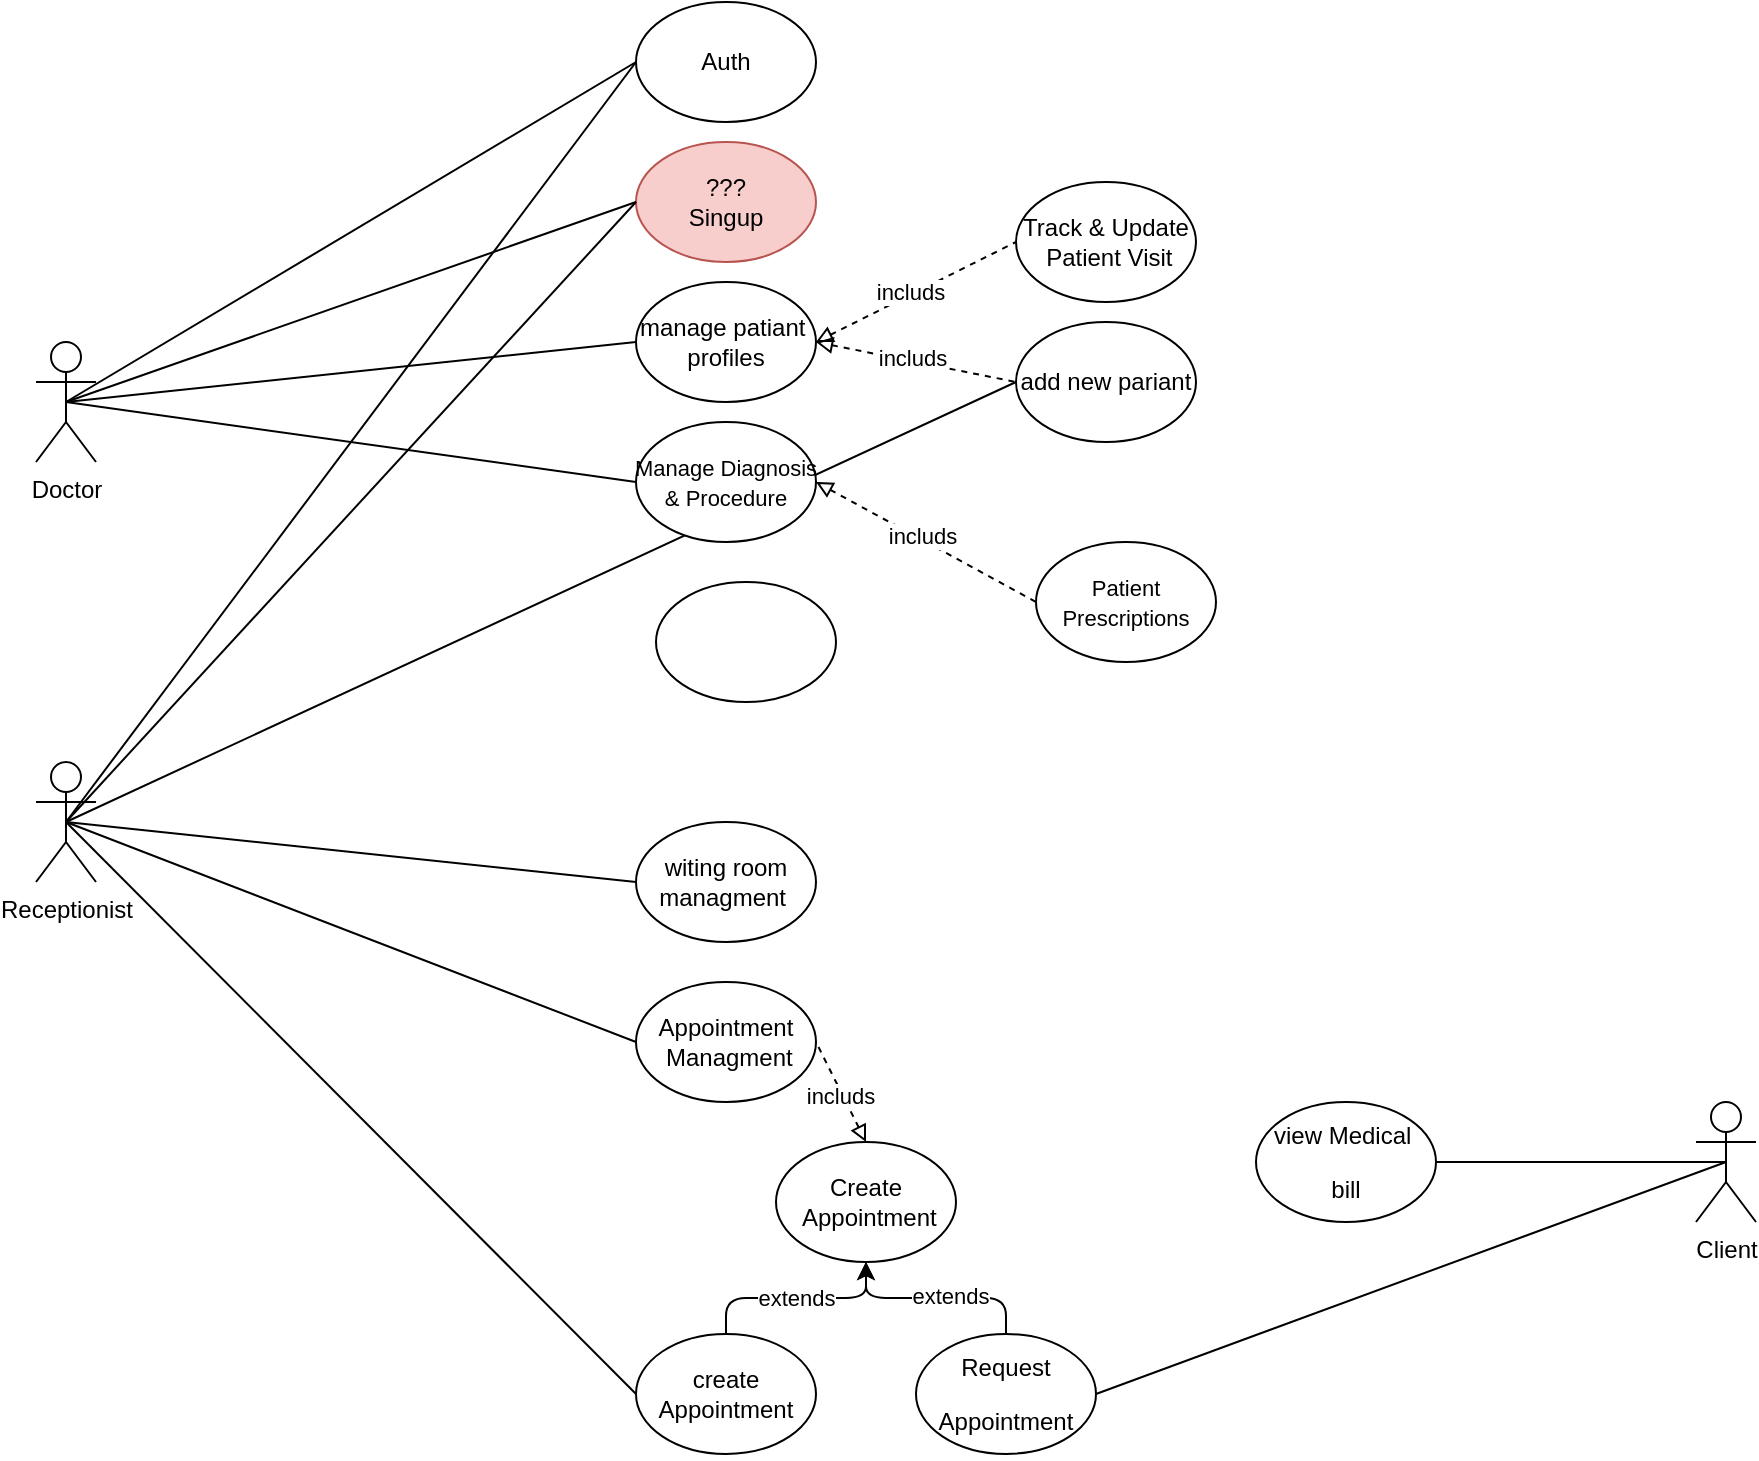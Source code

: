 <mxfile version="26.0.4">
  <diagram name="Page-1" id="eCXDCtoOADZkRkpfSewi">
    <mxGraphModel dx="1018" dy="505" grid="1" gridSize="10" guides="1" tooltips="1" connect="1" arrows="1" fold="1" page="1" pageScale="1" pageWidth="4681" pageHeight="3300" math="0" shadow="0">
      <root>
        <mxCell id="0" />
        <mxCell id="1" parent="0" />
        <mxCell id="BXB8UgXBpc2WrxSVJNMK-1" value="Doctor" style="shape=umlActor;verticalLabelPosition=bottom;verticalAlign=top;html=1;outlineConnect=0;" vertex="1" parent="1">
          <mxGeometry x="150" y="370" width="30" height="60" as="geometry" />
        </mxCell>
        <mxCell id="BXB8UgXBpc2WrxSVJNMK-2" value="Receptionist" style="shape=umlActor;verticalLabelPosition=bottom;verticalAlign=top;html=1;outlineConnect=0;" vertex="1" parent="1">
          <mxGeometry x="150" y="580" width="30" height="60" as="geometry" />
        </mxCell>
        <mxCell id="BXB8UgXBpc2WrxSVJNMK-7" value="Client" style="shape=umlActor;verticalLabelPosition=bottom;verticalAlign=top;html=1;outlineConnect=0;" vertex="1" parent="1">
          <mxGeometry x="980" y="750" width="30" height="60" as="geometry" />
        </mxCell>
        <mxCell id="BXB8UgXBpc2WrxSVJNMK-8" value="Auth" style="ellipse;whiteSpace=wrap;html=1;" vertex="1" parent="1">
          <mxGeometry x="450" y="200" width="90" height="60" as="geometry" />
        </mxCell>
        <mxCell id="BXB8UgXBpc2WrxSVJNMK-9" value="&lt;div&gt;???&lt;/div&gt;Singup" style="ellipse;whiteSpace=wrap;html=1;fillColor=#f8cecc;strokeColor=#b85450;" vertex="1" parent="1">
          <mxGeometry x="450" y="270" width="90" height="60" as="geometry" />
        </mxCell>
        <mxCell id="BXB8UgXBpc2WrxSVJNMK-11" value="" style="endArrow=none;html=1;rounded=1;entryX=0;entryY=0.5;entryDx=0;entryDy=0;exitX=0.5;exitY=0.5;exitDx=0;exitDy=0;exitPerimeter=0;endFill=0;" edge="1" parent="1" source="BXB8UgXBpc2WrxSVJNMK-1" target="BXB8UgXBpc2WrxSVJNMK-8">
          <mxGeometry width="50" height="50" relative="1" as="geometry">
            <mxPoint x="270" y="540" as="sourcePoint" />
            <mxPoint x="320" y="490" as="targetPoint" />
          </mxGeometry>
        </mxCell>
        <mxCell id="BXB8UgXBpc2WrxSVJNMK-12" value="" style="endArrow=none;html=1;rounded=1;entryX=0;entryY=0.5;entryDx=0;entryDy=0;exitX=0.5;exitY=0.5;exitDx=0;exitDy=0;exitPerimeter=0;endFill=0;" edge="1" parent="1" source="BXB8UgXBpc2WrxSVJNMK-1" target="BXB8UgXBpc2WrxSVJNMK-9">
          <mxGeometry width="50" height="50" relative="1" as="geometry">
            <mxPoint x="210" y="520" as="sourcePoint" />
            <mxPoint x="495" y="450" as="targetPoint" />
          </mxGeometry>
        </mxCell>
        <mxCell id="BXB8UgXBpc2WrxSVJNMK-13" value="" style="endArrow=none;html=1;rounded=1;exitX=0.5;exitY=0.5;exitDx=0;exitDy=0;exitPerimeter=0;entryX=0;entryY=0.5;entryDx=0;entryDy=0;endFill=0;" edge="1" parent="1" source="BXB8UgXBpc2WrxSVJNMK-2" target="BXB8UgXBpc2WrxSVJNMK-8">
          <mxGeometry width="50" height="50" relative="1" as="geometry">
            <mxPoint x="175" y="410" as="sourcePoint" />
            <mxPoint x="430" y="340" as="targetPoint" />
          </mxGeometry>
        </mxCell>
        <mxCell id="BXB8UgXBpc2WrxSVJNMK-15" value="" style="endArrow=none;html=1;rounded=1;exitX=0.5;exitY=0.5;exitDx=0;exitDy=0;exitPerimeter=0;entryX=0;entryY=0.5;entryDx=0;entryDy=0;endFill=0;" edge="1" parent="1" source="BXB8UgXBpc2WrxSVJNMK-2" target="BXB8UgXBpc2WrxSVJNMK-9">
          <mxGeometry width="50" height="50" relative="1" as="geometry">
            <mxPoint x="175" y="620" as="sourcePoint" />
            <mxPoint x="460" y="340" as="targetPoint" />
          </mxGeometry>
        </mxCell>
        <mxCell id="BXB8UgXBpc2WrxSVJNMK-27" value="" style="endArrow=none;html=1;rounded=1;exitX=0.5;exitY=0.5;exitDx=0;exitDy=0;exitPerimeter=0;entryX=0;entryY=0.5;entryDx=0;entryDy=0;endFill=0;" edge="1" parent="1" source="BXB8UgXBpc2WrxSVJNMK-2" target="BXB8UgXBpc2WrxSVJNMK-21">
          <mxGeometry width="50" height="50" relative="1" as="geometry">
            <mxPoint x="175" y="840" as="sourcePoint" />
            <mxPoint x="405" y="806" as="targetPoint" />
          </mxGeometry>
        </mxCell>
        <mxCell id="BXB8UgXBpc2WrxSVJNMK-28" value="" style="group" vertex="1" connectable="0" parent="1">
          <mxGeometry x="450" y="770" width="230" height="155.97" as="geometry" />
        </mxCell>
        <mxCell id="BXB8UgXBpc2WrxSVJNMK-18" value="Create&lt;div&gt;&amp;nbsp;&lt;span style=&quot;font-family: Arial;&quot;&gt;Appointment&lt;/span&gt;&lt;/div&gt;" style="ellipse;whiteSpace=wrap;html=1;" vertex="1" parent="BXB8UgXBpc2WrxSVJNMK-28">
          <mxGeometry x="70" width="90" height="60" as="geometry" />
        </mxCell>
        <mxCell id="BXB8UgXBpc2WrxSVJNMK-21" value="create&lt;div&gt;&lt;span style=&quot;font-family: Arial;&quot;&gt;Appointment&lt;/span&gt;&lt;/div&gt;" style="ellipse;whiteSpace=wrap;html=1;" vertex="1" parent="BXB8UgXBpc2WrxSVJNMK-28">
          <mxGeometry y="95.97" width="90" height="60" as="geometry" />
        </mxCell>
        <mxCell id="BXB8UgXBpc2WrxSVJNMK-22" value="&lt;p dir=&quot;ltr&quot;&gt;&lt;span style=&quot;font-size: 9pt; font-family: Arial;&quot;&gt;Request&lt;/span&gt;&lt;/p&gt;&lt;p dir=&quot;ltr&quot;&gt;&lt;span style=&quot;font-size: 9pt; font-family: Arial;&quot;&gt;Appointment&lt;/span&gt;&lt;/p&gt;" style="ellipse;whiteSpace=wrap;html=1;" vertex="1" parent="BXB8UgXBpc2WrxSVJNMK-28">
          <mxGeometry x="140" y="95.97" width="90" height="60" as="geometry" />
        </mxCell>
        <mxCell id="BXB8UgXBpc2WrxSVJNMK-23" value="extends" style="endArrow=classic;html=1;rounded=1;exitX=0.5;exitY=0;exitDx=0;exitDy=0;endFill=1;entryX=0.5;entryY=1;entryDx=0;entryDy=0;edgeStyle=orthogonalEdgeStyle;" edge="1" parent="BXB8UgXBpc2WrxSVJNMK-28" source="BXB8UgXBpc2WrxSVJNMK-21" target="BXB8UgXBpc2WrxSVJNMK-18">
          <mxGeometry width="50" height="50" relative="1" as="geometry">
            <mxPoint x="-205" y="170" as="sourcePoint" />
            <mxPoint x="110" y="70" as="targetPoint" />
          </mxGeometry>
        </mxCell>
        <mxCell id="BXB8UgXBpc2WrxSVJNMK-24" value="" style="endArrow=none;html=1;rounded=1;exitX=0.5;exitY=1;exitDx=0;exitDy=0;endFill=0;entryX=0.5;entryY=0;entryDx=0;entryDy=0;edgeStyle=orthogonalEdgeStyle;startArrow=classic;startFill=1;" edge="1" parent="BXB8UgXBpc2WrxSVJNMK-28" source="BXB8UgXBpc2WrxSVJNMK-18" target="BXB8UgXBpc2WrxSVJNMK-22">
          <mxGeometry width="50" height="50" relative="1" as="geometry">
            <mxPoint x="70" y="100" as="sourcePoint" />
            <mxPoint x="120" y="80" as="targetPoint" />
          </mxGeometry>
        </mxCell>
        <mxCell id="BXB8UgXBpc2WrxSVJNMK-25" value="extends" style="edgeLabel;html=1;align=center;verticalAlign=middle;resizable=0;points=[];" vertex="1" connectable="0" parent="BXB8UgXBpc2WrxSVJNMK-24">
          <mxGeometry x="0.188" y="1" relative="1" as="geometry">
            <mxPoint x="-3" as="offset" />
          </mxGeometry>
        </mxCell>
        <mxCell id="BXB8UgXBpc2WrxSVJNMK-29" value="witing room managment&amp;nbsp;" style="ellipse;whiteSpace=wrap;html=1;" vertex="1" parent="1">
          <mxGeometry x="450" y="610" width="90" height="60" as="geometry" />
        </mxCell>
        <mxCell id="BXB8UgXBpc2WrxSVJNMK-30" value="" style="endArrow=none;html=1;rounded=1;entryX=0;entryY=0.5;entryDx=0;entryDy=0;endFill=0;exitX=0.5;exitY=0.5;exitDx=0;exitDy=0;exitPerimeter=0;" edge="1" parent="1" source="BXB8UgXBpc2WrxSVJNMK-2" target="BXB8UgXBpc2WrxSVJNMK-29">
          <mxGeometry width="50" height="50" relative="1" as="geometry">
            <mxPoint x="230" y="610" as="sourcePoint" />
            <mxPoint x="460" y="720" as="targetPoint" />
          </mxGeometry>
        </mxCell>
        <mxCell id="BXB8UgXBpc2WrxSVJNMK-31" value="manage patiant&amp;nbsp;&lt;div&gt;profiles&lt;/div&gt;" style="ellipse;whiteSpace=wrap;html=1;" vertex="1" parent="1">
          <mxGeometry x="450" y="340" width="90" height="60" as="geometry" />
        </mxCell>
        <mxCell id="BXB8UgXBpc2WrxSVJNMK-32" value="" style="endArrow=none;html=1;rounded=1;entryX=0.5;entryY=0.5;entryDx=0;entryDy=0;endFill=0;entryPerimeter=0;exitX=1;exitY=0.5;exitDx=0;exitDy=0;" edge="1" parent="1" source="BXB8UgXBpc2WrxSVJNMK-22" target="BXB8UgXBpc2WrxSVJNMK-7">
          <mxGeometry width="50" height="50" relative="1" as="geometry">
            <mxPoint x="220" y="860" as="sourcePoint" />
            <mxPoint x="530" y="816" as="targetPoint" />
          </mxGeometry>
        </mxCell>
        <mxCell id="BXB8UgXBpc2WrxSVJNMK-35" value="" style="endArrow=none;html=1;rounded=1;entryX=0;entryY=0.5;entryDx=0;entryDy=0;exitX=0.5;exitY=0.5;exitDx=0;exitDy=0;exitPerimeter=0;endFill=0;" edge="1" parent="1" source="BXB8UgXBpc2WrxSVJNMK-1" target="BXB8UgXBpc2WrxSVJNMK-31">
          <mxGeometry width="50" height="50" relative="1" as="geometry">
            <mxPoint x="220" y="490" as="sourcePoint" />
            <mxPoint x="505" y="420" as="targetPoint" />
          </mxGeometry>
        </mxCell>
        <mxCell id="BXB8UgXBpc2WrxSVJNMK-36" value="" style="endArrow=none;html=1;rounded=1;exitX=0.5;exitY=0.5;exitDx=0;exitDy=0;exitPerimeter=0;entryX=0;entryY=0.5;entryDx=0;entryDy=0;endFill=0;" edge="1" parent="1" source="BXB8UgXBpc2WrxSVJNMK-1" target="BXB8UgXBpc2WrxSVJNMK-34">
          <mxGeometry width="50" height="50" relative="1" as="geometry">
            <mxPoint x="175" y="620" as="sourcePoint" />
            <mxPoint x="460" y="340" as="targetPoint" />
          </mxGeometry>
        </mxCell>
        <mxCell id="BXB8UgXBpc2WrxSVJNMK-37" value="&lt;p dir=&quot;ltr&quot;&gt;view&amp;nbsp;&lt;span style=&quot;background-color: transparent; color: light-dark(rgb(0, 0, 0), rgb(255, 255, 255));&quot;&gt;Medical&amp;nbsp;&lt;/span&gt;&lt;/p&gt;&lt;p dir=&quot;ltr&quot;&gt;&lt;span style=&quot;background-color: transparent; color: light-dark(rgb(0, 0, 0), rgb(255, 255, 255));&quot;&gt;bill&lt;/span&gt;&lt;/p&gt;" style="ellipse;whiteSpace=wrap;html=1;" vertex="1" parent="1">
          <mxGeometry x="760" y="750" width="90" height="60" as="geometry" />
        </mxCell>
        <mxCell id="BXB8UgXBpc2WrxSVJNMK-40" value="&lt;div&gt;Track &amp;amp; Update&lt;/div&gt;&lt;div&gt;&amp;nbsp;Patient Visit&lt;/div&gt;" style="ellipse;whiteSpace=wrap;html=1;" vertex="1" parent="1">
          <mxGeometry x="640" y="290" width="90" height="60" as="geometry" />
        </mxCell>
        <mxCell id="BXB8UgXBpc2WrxSVJNMK-41" value="" style="endArrow=none;html=1;rounded=1;entryX=0;entryY=0.5;entryDx=0;entryDy=0;exitX=1;exitY=0.5;exitDx=0;exitDy=0;endFill=0;dashed=1;startArrow=block;startFill=0;" edge="1" parent="1" source="BXB8UgXBpc2WrxSVJNMK-31" target="BXB8UgXBpc2WrxSVJNMK-40">
          <mxGeometry width="50" height="50" relative="1" as="geometry">
            <mxPoint x="620" y="430" as="sourcePoint" />
            <mxPoint x="905" y="400" as="targetPoint" />
          </mxGeometry>
        </mxCell>
        <mxCell id="BXB8UgXBpc2WrxSVJNMK-42" value="includs" style="edgeLabel;html=1;align=center;verticalAlign=middle;resizable=0;points=[];" vertex="1" connectable="0" parent="BXB8UgXBpc2WrxSVJNMK-41">
          <mxGeometry x="-0.048" y="2" relative="1" as="geometry">
            <mxPoint as="offset" />
          </mxGeometry>
        </mxCell>
        <mxCell id="BXB8UgXBpc2WrxSVJNMK-46" value="&lt;div&gt;&lt;span style=&quot;font-family: Arial; font-size: 11px;&quot;&gt;Patient Prescriptions&lt;/span&gt;&lt;/div&gt;" style="ellipse;whiteSpace=wrap;html=1;" vertex="1" parent="1">
          <mxGeometry x="650" y="470" width="90" height="60" as="geometry" />
        </mxCell>
        <mxCell id="BXB8UgXBpc2WrxSVJNMK-47" value="" style="endArrow=none;html=1;rounded=1;entryX=0;entryY=0.5;entryDx=0;entryDy=0;exitX=1;exitY=0.5;exitDx=0;exitDy=0;endFill=0;dashed=1;startArrow=block;startFill=0;" edge="1" parent="1" target="BXB8UgXBpc2WrxSVJNMK-46" source="BXB8UgXBpc2WrxSVJNMK-34">
          <mxGeometry width="50" height="50" relative="1" as="geometry">
            <mxPoint x="560" y="460" as="sourcePoint" />
            <mxPoint x="925" y="490" as="targetPoint" />
          </mxGeometry>
        </mxCell>
        <mxCell id="BXB8UgXBpc2WrxSVJNMK-48" value="includs" style="edgeLabel;html=1;align=center;verticalAlign=middle;resizable=0;points=[];" vertex="1" connectable="0" parent="BXB8UgXBpc2WrxSVJNMK-47">
          <mxGeometry x="-0.048" y="2" relative="1" as="geometry">
            <mxPoint as="offset" />
          </mxGeometry>
        </mxCell>
        <mxCell id="BXB8UgXBpc2WrxSVJNMK-51" value="&lt;div&gt;add new pariant&lt;/div&gt;" style="ellipse;whiteSpace=wrap;html=1;" vertex="1" parent="1">
          <mxGeometry x="640" y="360" width="90" height="60" as="geometry" />
        </mxCell>
        <mxCell id="BXB8UgXBpc2WrxSVJNMK-52" value="" style="endArrow=none;html=1;rounded=1;entryX=0;entryY=0.5;entryDx=0;entryDy=0;exitX=1;exitY=0.5;exitDx=0;exitDy=0;endFill=0;dashed=1;startArrow=block;startFill=0;" edge="1" parent="1" target="BXB8UgXBpc2WrxSVJNMK-51" source="BXB8UgXBpc2WrxSVJNMK-31">
          <mxGeometry width="50" height="50" relative="1" as="geometry">
            <mxPoint x="590" y="430" as="sourcePoint" />
            <mxPoint x="955" y="460" as="targetPoint" />
          </mxGeometry>
        </mxCell>
        <mxCell id="BXB8UgXBpc2WrxSVJNMK-53" value="includs" style="edgeLabel;html=1;align=center;verticalAlign=middle;resizable=0;points=[];" vertex="1" connectable="0" parent="BXB8UgXBpc2WrxSVJNMK-52">
          <mxGeometry x="-0.048" y="2" relative="1" as="geometry">
            <mxPoint as="offset" />
          </mxGeometry>
        </mxCell>
        <mxCell id="BXB8UgXBpc2WrxSVJNMK-54" value="" style="endArrow=none;html=1;rounded=1;endFill=0;exitX=0.5;exitY=0.5;exitDx=0;exitDy=0;exitPerimeter=0;" edge="1" parent="1" source="BXB8UgXBpc2WrxSVJNMK-2">
          <mxGeometry width="50" height="50" relative="1" as="geometry">
            <mxPoint x="230" y="560" as="sourcePoint" />
            <mxPoint x="640" y="390" as="targetPoint" />
          </mxGeometry>
        </mxCell>
        <mxCell id="BXB8UgXBpc2WrxSVJNMK-34" value="&lt;p dir=&quot;ltr&quot;&gt;&lt;span style=&quot;font-family: Arial; font-size: 11px; background-color: transparent; color: light-dark(rgb(0, 0, 0), rgb(255, 255, 255));&quot;&gt;Manage&amp;nbsp;&lt;/span&gt;&lt;span style=&quot;font-size: 11px; background-color: transparent; color: light-dark(rgb(0, 0, 0), rgb(255, 255, 255)); font-family: Arial;&quot;&gt;Diagnosis &amp;amp; Procedure&lt;/span&gt;&lt;/p&gt;" style="ellipse;whiteSpace=wrap;html=1;horizontal=1;" vertex="1" parent="1">
          <mxGeometry x="450" y="410" width="90" height="60" as="geometry" />
        </mxCell>
        <mxCell id="BXB8UgXBpc2WrxSVJNMK-55" value="&lt;span style=&quot;font-family: Arial;&quot;&gt;Appointment&lt;/span&gt;&lt;div&gt;&amp;nbsp;Managment&lt;/div&gt;" style="ellipse;whiteSpace=wrap;html=1;" vertex="1" parent="1">
          <mxGeometry x="450" y="690" width="90" height="60" as="geometry" />
        </mxCell>
        <mxCell id="BXB8UgXBpc2WrxSVJNMK-56" value="" style="endArrow=none;html=1;rounded=1;entryX=0;entryY=0.5;entryDx=0;entryDy=0;endFill=0;exitX=0.5;exitY=0.5;exitDx=0;exitDy=0;exitPerimeter=0;" edge="1" parent="1" source="BXB8UgXBpc2WrxSVJNMK-2" target="BXB8UgXBpc2WrxSVJNMK-55">
          <mxGeometry width="50" height="50" relative="1" as="geometry">
            <mxPoint x="175" y="620" as="sourcePoint" />
            <mxPoint x="460" y="650" as="targetPoint" />
          </mxGeometry>
        </mxCell>
        <mxCell id="BXB8UgXBpc2WrxSVJNMK-58" value="" style="endArrow=none;html=1;rounded=1;entryX=1;entryY=0.5;entryDx=0;entryDy=0;exitX=0.5;exitY=0;exitDx=0;exitDy=0;endFill=0;dashed=1;startArrow=block;startFill=0;" edge="1" parent="1" source="BXB8UgXBpc2WrxSVJNMK-18" target="BXB8UgXBpc2WrxSVJNMK-55">
          <mxGeometry width="50" height="50" relative="1" as="geometry">
            <mxPoint x="570" y="630" as="sourcePoint" />
            <mxPoint x="710" y="690" as="targetPoint" />
          </mxGeometry>
        </mxCell>
        <mxCell id="BXB8UgXBpc2WrxSVJNMK-59" value="includs" style="edgeLabel;html=1;align=center;verticalAlign=middle;resizable=0;points=[];" vertex="1" connectable="0" parent="BXB8UgXBpc2WrxSVJNMK-58">
          <mxGeometry x="-0.048" y="2" relative="1" as="geometry">
            <mxPoint as="offset" />
          </mxGeometry>
        </mxCell>
        <mxCell id="BXB8UgXBpc2WrxSVJNMK-67" value="&lt;p dir=&quot;ltr&quot;&gt;&lt;br&gt;&lt;/p&gt;" style="ellipse;whiteSpace=wrap;html=1;" vertex="1" parent="1">
          <mxGeometry x="460" y="490" width="90" height="60" as="geometry" />
        </mxCell>
        <mxCell id="BXB8UgXBpc2WrxSVJNMK-68" value="" style="endArrow=none;html=1;rounded=1;endFill=0;exitX=1;exitY=0.5;exitDx=0;exitDy=0;entryX=0.5;entryY=0.5;entryDx=0;entryDy=0;entryPerimeter=0;" edge="1" parent="1" source="BXB8UgXBpc2WrxSVJNMK-37" target="BXB8UgXBpc2WrxSVJNMK-7">
          <mxGeometry width="50" height="50" relative="1" as="geometry">
            <mxPoint x="890" y="896" as="sourcePoint" />
            <mxPoint x="960" y="810" as="targetPoint" />
          </mxGeometry>
        </mxCell>
      </root>
    </mxGraphModel>
  </diagram>
</mxfile>
